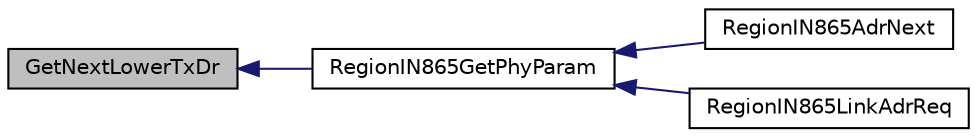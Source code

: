 digraph "GetNextLowerTxDr"
{
  edge [fontname="Helvetica",fontsize="10",labelfontname="Helvetica",labelfontsize="10"];
  node [fontname="Helvetica",fontsize="10",shape=record];
  rankdir="LR";
  Node9 [label="GetNextLowerTxDr",height=0.2,width=0.4,color="black", fillcolor="grey75", style="filled", fontcolor="black"];
  Node9 -> Node10 [dir="back",color="midnightblue",fontsize="10",style="solid",fontname="Helvetica"];
  Node10 [label="RegionIN865GetPhyParam",height=0.2,width=0.4,color="black", fillcolor="white", style="filled",URL="$group___r_e_g_i_o_n_i_n865.html#ga209a89a7195dbbee8428bbcd0133d986",tooltip="The function gets a value of a specific phy attribute. "];
  Node10 -> Node11 [dir="back",color="midnightblue",fontsize="10",style="solid",fontname="Helvetica"];
  Node11 [label="RegionIN865AdrNext",height=0.2,width=0.4,color="black", fillcolor="white", style="filled",URL="$group___r_e_g_i_o_n_i_n865.html#ga727c685b4ed8839cfcb83b2c3980f14c",tooltip="Calculates the next datarate to set, when ADR is on or off. "];
  Node10 -> Node12 [dir="back",color="midnightblue",fontsize="10",style="solid",fontname="Helvetica"];
  Node12 [label="RegionIN865LinkAdrReq",height=0.2,width=0.4,color="black", fillcolor="white", style="filled",URL="$group___r_e_g_i_o_n_i_n865.html#ga97f6332c9583f63e5bbb00b123d80698",tooltip="The function processes a Link ADR Request. "];
}
